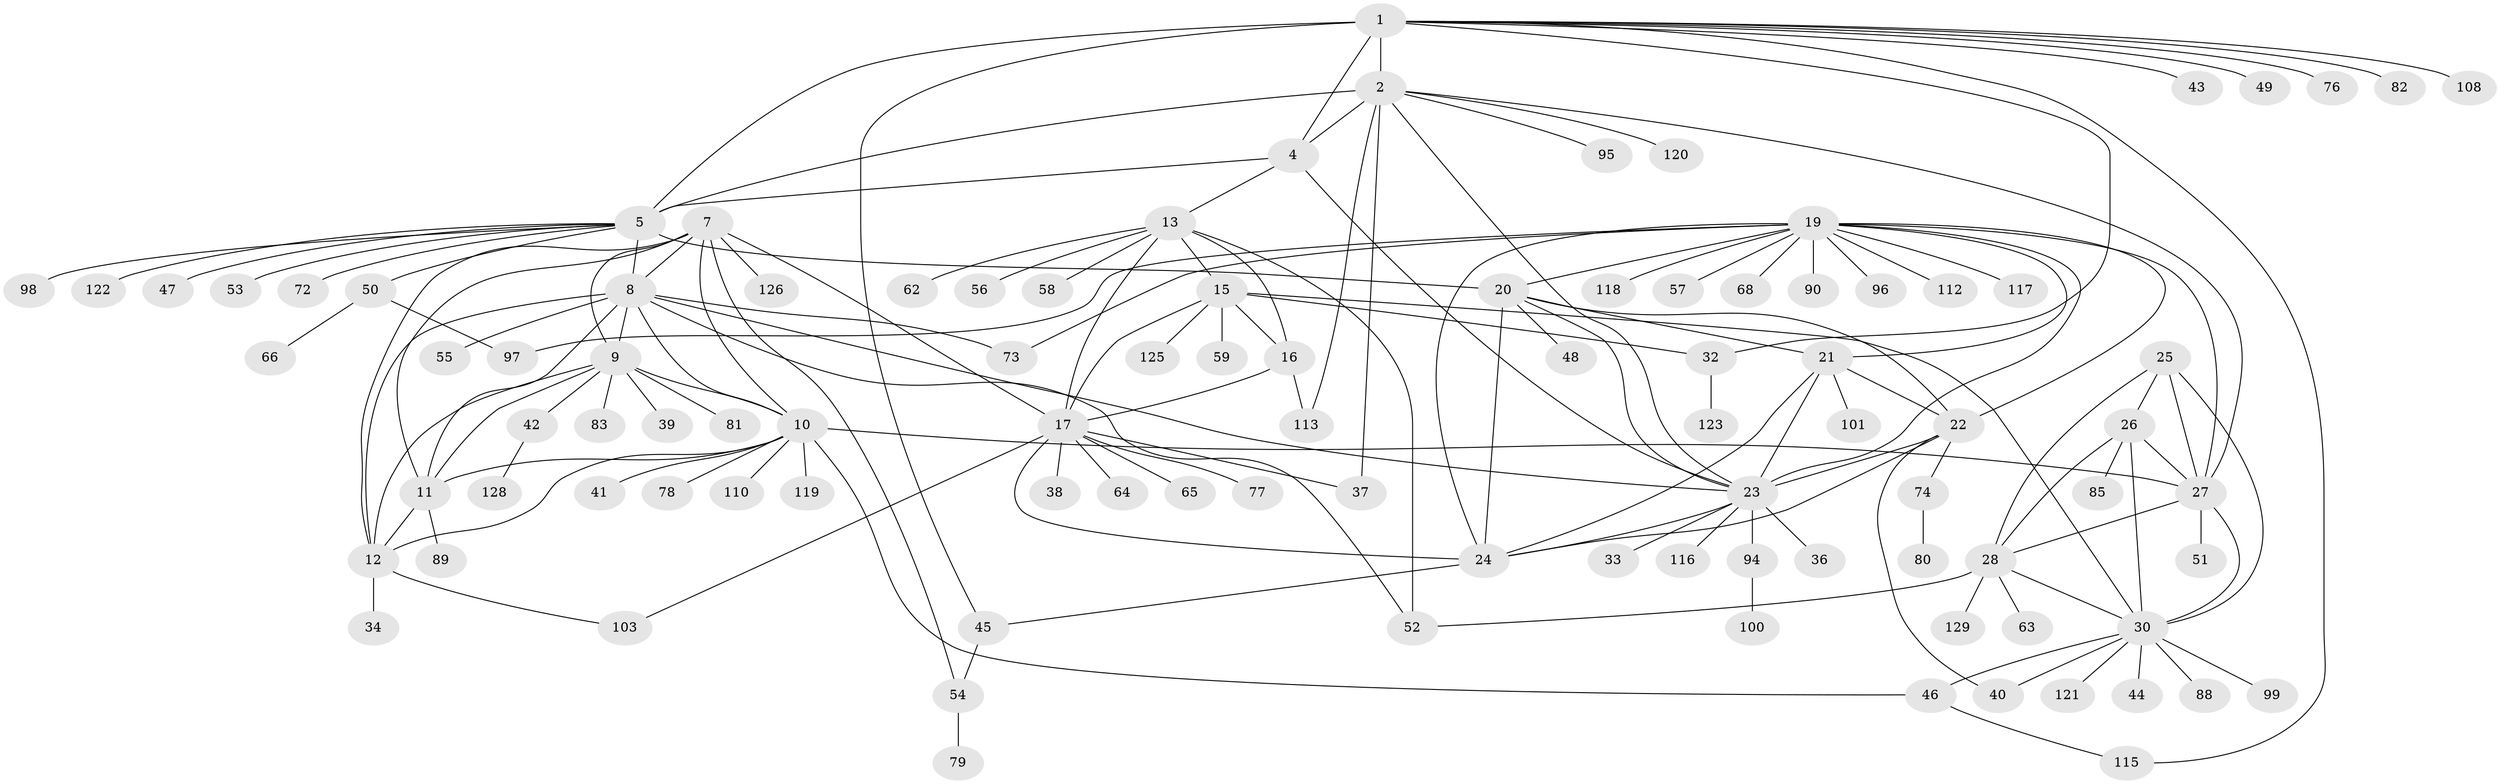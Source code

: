 // original degree distribution, {9: 0.038461538461538464, 12: 0.023076923076923078, 7: 0.038461538461538464, 8: 0.046153846153846156, 11: 0.015384615384615385, 6: 0.03076923076923077, 10: 0.015384615384615385, 16: 0.007692307692307693, 5: 0.007692307692307693, 13: 0.007692307692307693, 1: 0.5615384615384615, 3: 0.05384615384615385, 2: 0.14615384615384616, 4: 0.007692307692307693}
// Generated by graph-tools (version 1.1) at 2025/11/02/27/25 16:11:32]
// undirected, 99 vertices, 151 edges
graph export_dot {
graph [start="1"]
  node [color=gray90,style=filled];
  1 [super="+3"];
  2 [super="+105"];
  4;
  5 [super="+6"];
  7;
  8 [super="+31"];
  9 [super="+67"];
  10 [super="+69"];
  11;
  12 [super="+127"];
  13 [super="+14"];
  15 [super="+91"];
  16 [super="+70"];
  17 [super="+18"];
  19 [super="+61"];
  20 [super="+109"];
  21;
  22 [super="+35"];
  23 [super="+92"];
  24 [super="+114"];
  25 [super="+84"];
  26 [super="+29"];
  27 [super="+86"];
  28 [super="+104"];
  30 [super="+71"];
  32 [super="+124"];
  33 [super="+107"];
  34;
  36;
  37;
  38;
  39 [super="+60"];
  40;
  41;
  42 [super="+87"];
  43;
  44;
  45;
  46;
  47;
  48;
  49;
  50 [super="+111"];
  51;
  52;
  53;
  54;
  55;
  56;
  57;
  58;
  59;
  62;
  63;
  64;
  65 [super="+75"];
  66;
  68;
  72;
  73;
  74;
  76;
  77 [super="+93"];
  78;
  79;
  80 [super="+106"];
  81;
  82;
  83;
  85;
  88;
  89;
  90;
  94 [super="+102"];
  95 [super="+130"];
  96;
  97;
  98;
  99;
  100;
  101;
  103;
  108;
  110;
  112;
  113;
  115;
  116;
  117;
  118;
  119;
  120;
  121;
  122;
  123;
  125;
  126;
  128;
  129;
  1 -- 2 [weight=2];
  1 -- 4 [weight=2];
  1 -- 5 [weight=4];
  1 -- 32;
  1 -- 43;
  1 -- 82;
  1 -- 115;
  1 -- 76;
  1 -- 45;
  1 -- 108;
  1 -- 49;
  2 -- 4;
  2 -- 5 [weight=2];
  2 -- 23;
  2 -- 27;
  2 -- 37;
  2 -- 95;
  2 -- 113;
  2 -- 120;
  4 -- 5 [weight=2];
  4 -- 13;
  4 -- 23;
  5 -- 8;
  5 -- 72;
  5 -- 122;
  5 -- 98;
  5 -- 47;
  5 -- 50;
  5 -- 53;
  5 -- 20;
  7 -- 8;
  7 -- 9;
  7 -- 10;
  7 -- 11;
  7 -- 12;
  7 -- 17;
  7 -- 54;
  7 -- 126;
  8 -- 9;
  8 -- 10;
  8 -- 11;
  8 -- 12;
  8 -- 23;
  8 -- 52;
  8 -- 55;
  8 -- 73;
  9 -- 10;
  9 -- 11;
  9 -- 12;
  9 -- 39;
  9 -- 42;
  9 -- 83;
  9 -- 81;
  10 -- 11;
  10 -- 12;
  10 -- 27;
  10 -- 41;
  10 -- 46;
  10 -- 78;
  10 -- 110;
  10 -- 119;
  11 -- 12;
  11 -- 89;
  12 -- 34;
  12 -- 103;
  13 -- 15 [weight=2];
  13 -- 16 [weight=2];
  13 -- 17 [weight=4];
  13 -- 58;
  13 -- 62;
  13 -- 52;
  13 -- 56;
  15 -- 16;
  15 -- 17 [weight=2];
  15 -- 30;
  15 -- 59;
  15 -- 125;
  15 -- 32;
  16 -- 17 [weight=2];
  16 -- 113;
  17 -- 37;
  17 -- 38;
  17 -- 64;
  17 -- 65;
  17 -- 77;
  17 -- 103;
  17 -- 24;
  19 -- 20;
  19 -- 21;
  19 -- 22;
  19 -- 23;
  19 -- 24;
  19 -- 27;
  19 -- 57;
  19 -- 68;
  19 -- 73;
  19 -- 90;
  19 -- 96;
  19 -- 97;
  19 -- 112;
  19 -- 117;
  19 -- 118;
  20 -- 21;
  20 -- 22;
  20 -- 23;
  20 -- 24;
  20 -- 48;
  21 -- 22;
  21 -- 23;
  21 -- 24;
  21 -- 101;
  22 -- 23;
  22 -- 24;
  22 -- 40;
  22 -- 74;
  23 -- 24;
  23 -- 33;
  23 -- 36;
  23 -- 94;
  23 -- 116;
  24 -- 45;
  25 -- 26 [weight=2];
  25 -- 27;
  25 -- 28;
  25 -- 30;
  26 -- 27 [weight=2];
  26 -- 28 [weight=2];
  26 -- 30 [weight=2];
  26 -- 85;
  27 -- 28;
  27 -- 30;
  27 -- 51;
  28 -- 30;
  28 -- 63;
  28 -- 129;
  28 -- 52;
  30 -- 40;
  30 -- 44;
  30 -- 46;
  30 -- 88;
  30 -- 99;
  30 -- 121;
  32 -- 123;
  42 -- 128;
  45 -- 54;
  46 -- 115;
  50 -- 66;
  50 -- 97;
  54 -- 79;
  74 -- 80;
  94 -- 100;
}
